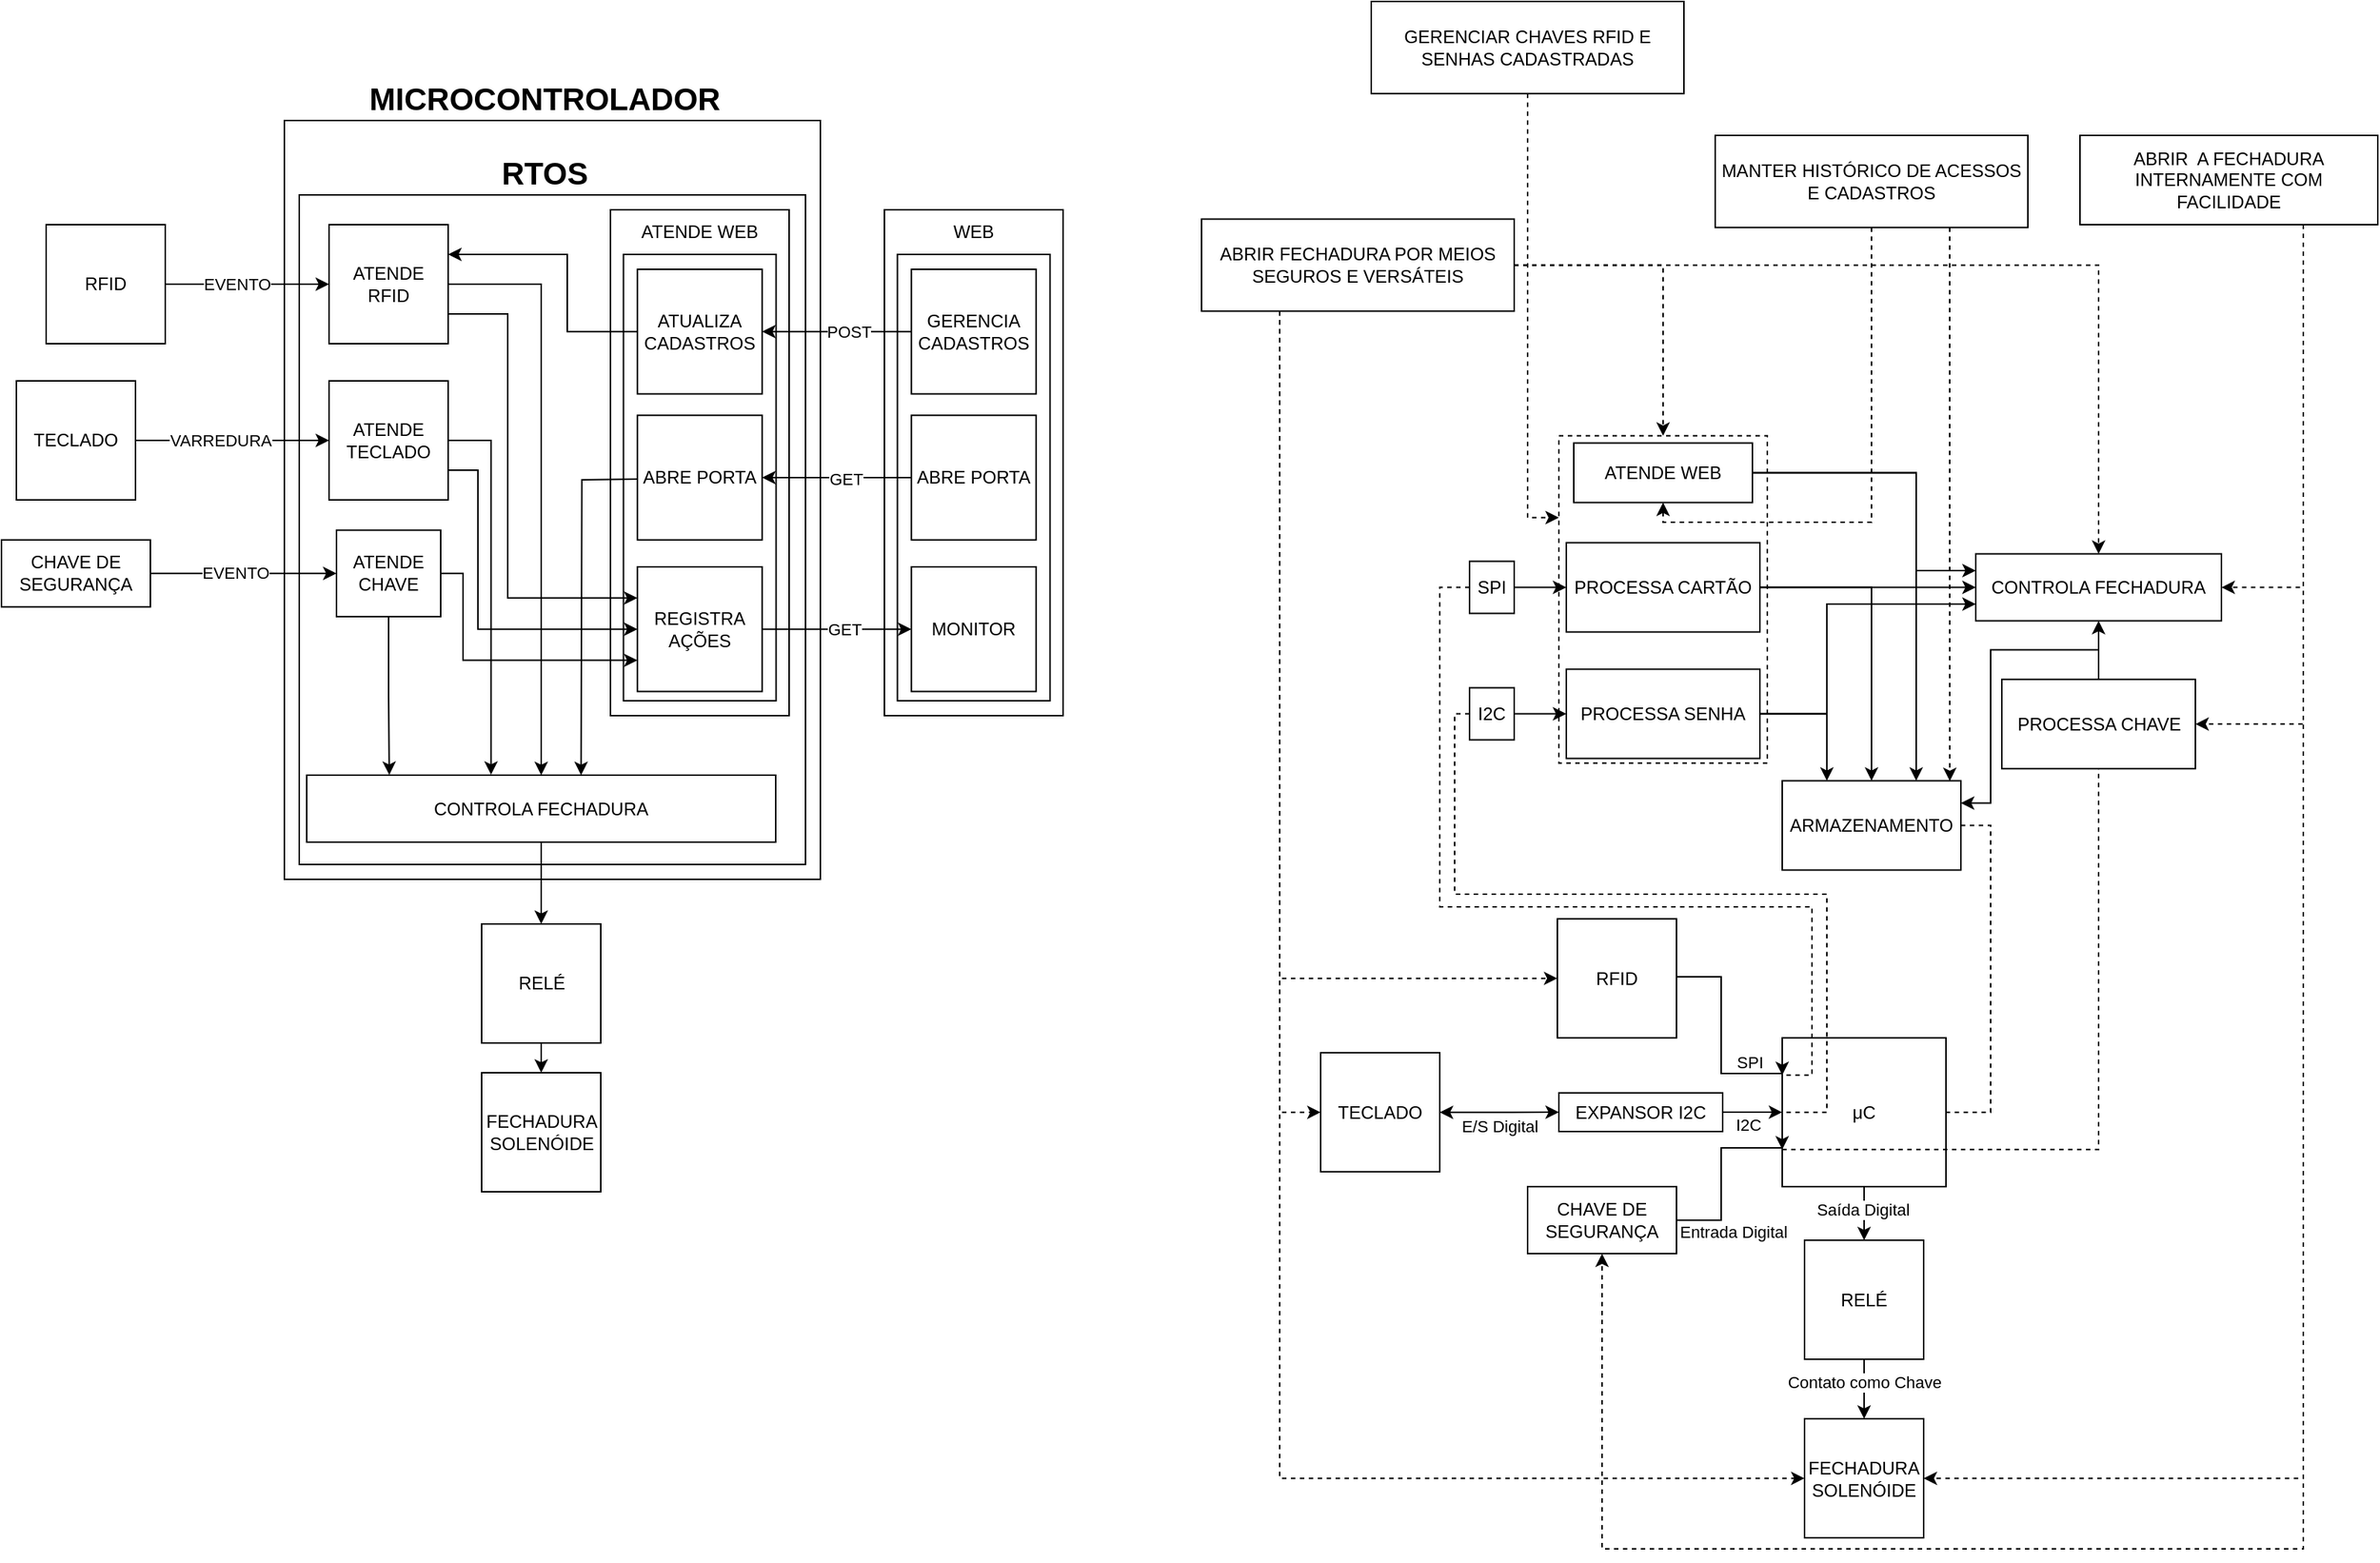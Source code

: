 <mxfile version="24.9.0">
  <diagram name="Página-1" id="l8TZEkzOrfuNHdQrNQBe">
    <mxGraphModel dx="713" dy="868" grid="1" gridSize="10" guides="1" tooltips="1" connect="1" arrows="1" fold="1" page="1" pageScale="1" pageWidth="827" pageHeight="1169" math="0" shadow="0">
      <root>
        <mxCell id="0" />
        <mxCell id="1" parent="0" />
        <mxCell id="oeGtc520F6UVJsMrzpKJ-2" value="" style="rounded=0;whiteSpace=wrap;html=1;dashed=1;" vertex="1" parent="1">
          <mxGeometry x="1086" y="341.88" width="140" height="220" as="geometry" />
        </mxCell>
        <mxCell id="p9cd9EM_wSnG54zDOa8z-1" value="" style="rounded=0;whiteSpace=wrap;html=1;" parent="1" vertex="1">
          <mxGeometry x="230" y="130" width="360" height="510" as="geometry" />
        </mxCell>
        <mxCell id="p9cd9EM_wSnG54zDOa8z-2" value="&lt;b&gt;&lt;font style=&quot;font-size: 21px;&quot;&gt;MICROCONTROLADOR&lt;/font&gt;&lt;/b&gt;" style="text;html=1;align=center;verticalAlign=middle;whiteSpace=wrap;rounded=0;" parent="1" vertex="1">
          <mxGeometry x="375" y="100" width="60" height="30" as="geometry" />
        </mxCell>
        <mxCell id="p9cd9EM_wSnG54zDOa8z-3" value="" style="rounded=0;whiteSpace=wrap;html=1;" parent="1" vertex="1">
          <mxGeometry x="240" y="180" width="340" height="450" as="geometry" />
        </mxCell>
        <mxCell id="p9cd9EM_wSnG54zDOa8z-4" value="&lt;b&gt;&lt;font style=&quot;font-size: 21px;&quot;&gt;RTOS&lt;/font&gt;&lt;/b&gt;" style="text;html=1;align=center;verticalAlign=middle;whiteSpace=wrap;rounded=0;" parent="1" vertex="1">
          <mxGeometry x="375" y="150" width="60" height="30" as="geometry" />
        </mxCell>
        <mxCell id="6cCJc_U-txOpgs2dM9qW-9" style="edgeStyle=orthogonalEdgeStyle;rounded=0;orthogonalLoop=1;jettySize=auto;html=1;exitX=1;exitY=0.5;exitDx=0;exitDy=0;entryX=0;entryY=0.5;entryDx=0;entryDy=0;" parent="1" source="6cCJc_U-txOpgs2dM9qW-1" target="6cCJc_U-txOpgs2dM9qW-8" edge="1">
          <mxGeometry relative="1" as="geometry" />
        </mxCell>
        <mxCell id="6cCJc_U-txOpgs2dM9qW-10" value="EVENTO" style="edgeLabel;html=1;align=center;verticalAlign=middle;resizable=0;points=[];" parent="6cCJc_U-txOpgs2dM9qW-9" vertex="1" connectable="0">
          <mxGeometry x="-0.123" relative="1" as="geometry">
            <mxPoint as="offset" />
          </mxGeometry>
        </mxCell>
        <mxCell id="6cCJc_U-txOpgs2dM9qW-1" value="RFID" style="whiteSpace=wrap;html=1;aspect=fixed;" parent="1" vertex="1">
          <mxGeometry x="70" y="200" width="80" height="80" as="geometry" />
        </mxCell>
        <mxCell id="6cCJc_U-txOpgs2dM9qW-38" style="edgeStyle=orthogonalEdgeStyle;rounded=0;orthogonalLoop=1;jettySize=auto;html=1;exitX=1;exitY=0.5;exitDx=0;exitDy=0;entryX=0;entryY=0.5;entryDx=0;entryDy=0;" parent="1" source="6cCJc_U-txOpgs2dM9qW-5" target="6cCJc_U-txOpgs2dM9qW-37" edge="1">
          <mxGeometry relative="1" as="geometry" />
        </mxCell>
        <mxCell id="6cCJc_U-txOpgs2dM9qW-39" value="EVENTO" style="edgeLabel;html=1;align=center;verticalAlign=middle;resizable=0;points=[];" parent="6cCJc_U-txOpgs2dM9qW-38" vertex="1" connectable="0">
          <mxGeometry x="-0.089" y="1" relative="1" as="geometry">
            <mxPoint as="offset" />
          </mxGeometry>
        </mxCell>
        <mxCell id="6cCJc_U-txOpgs2dM9qW-5" value="CHAVE DE SEGURANÇA" style="rounded=0;whiteSpace=wrap;html=1;" parent="1" vertex="1">
          <mxGeometry x="40" y="411.88" width="100" height="45" as="geometry" />
        </mxCell>
        <mxCell id="6cCJc_U-txOpgs2dM9qW-52" style="edgeStyle=orthogonalEdgeStyle;rounded=0;orthogonalLoop=1;jettySize=auto;html=1;exitX=0.5;exitY=1;exitDx=0;exitDy=0;entryX=0.5;entryY=0;entryDx=0;entryDy=0;" parent="1" source="6cCJc_U-txOpgs2dM9qW-6" target="6cCJc_U-txOpgs2dM9qW-7" edge="1">
          <mxGeometry relative="1" as="geometry" />
        </mxCell>
        <mxCell id="6cCJc_U-txOpgs2dM9qW-6" value="RELÉ" style="whiteSpace=wrap;html=1;aspect=fixed;" parent="1" vertex="1">
          <mxGeometry x="362.5" y="670" width="80" height="80" as="geometry" />
        </mxCell>
        <mxCell id="6cCJc_U-txOpgs2dM9qW-7" value="FECHADURA SOLENÓIDE" style="whiteSpace=wrap;html=1;aspect=fixed;" parent="1" vertex="1">
          <mxGeometry x="362.5" y="770" width="80" height="80" as="geometry" />
        </mxCell>
        <mxCell id="6cCJc_U-txOpgs2dM9qW-49" style="edgeStyle=orthogonalEdgeStyle;rounded=0;orthogonalLoop=1;jettySize=auto;html=1;exitX=1;exitY=0.5;exitDx=0;exitDy=0;entryX=0.5;entryY=0;entryDx=0;entryDy=0;" parent="1" source="6cCJc_U-txOpgs2dM9qW-8" target="6cCJc_U-txOpgs2dM9qW-41" edge="1">
          <mxGeometry relative="1" as="geometry" />
        </mxCell>
        <mxCell id="6cCJc_U-txOpgs2dM9qW-8" value="ATENDE RFID" style="whiteSpace=wrap;html=1;aspect=fixed;" parent="1" vertex="1">
          <mxGeometry x="260" y="200" width="80" height="80" as="geometry" />
        </mxCell>
        <mxCell id="6cCJc_U-txOpgs2dM9qW-11" value="" style="rounded=0;whiteSpace=wrap;html=1;" parent="1" vertex="1">
          <mxGeometry x="633" y="190" width="120" height="340" as="geometry" />
        </mxCell>
        <mxCell id="6cCJc_U-txOpgs2dM9qW-12" value="" style="rounded=0;whiteSpace=wrap;html=1;" parent="1" vertex="1">
          <mxGeometry x="641.75" y="220" width="102.5" height="300" as="geometry" />
        </mxCell>
        <mxCell id="6cCJc_U-txOpgs2dM9qW-13" value="WEB" style="text;html=1;align=center;verticalAlign=middle;whiteSpace=wrap;rounded=0;" parent="1" vertex="1">
          <mxGeometry x="663.01" y="190" width="60" height="30" as="geometry" />
        </mxCell>
        <mxCell id="6cCJc_U-txOpgs2dM9qW-14" value="GERENCIA CADASTROS" style="whiteSpace=wrap;html=1;aspect=fixed;" parent="1" vertex="1">
          <mxGeometry x="651.13" y="230" width="83.75" height="83.75" as="geometry" />
        </mxCell>
        <mxCell id="6cCJc_U-txOpgs2dM9qW-15" value="ABRE PORTA" style="whiteSpace=wrap;html=1;aspect=fixed;" parent="1" vertex="1">
          <mxGeometry x="651.13" y="328.13" width="83.75" height="83.75" as="geometry" />
        </mxCell>
        <mxCell id="6cCJc_U-txOpgs2dM9qW-16" value="MONITOR" style="whiteSpace=wrap;html=1;aspect=fixed;" parent="1" vertex="1">
          <mxGeometry x="651.13" y="430" width="83.75" height="83.75" as="geometry" />
        </mxCell>
        <mxCell id="6cCJc_U-txOpgs2dM9qW-17" value="" style="rounded=0;whiteSpace=wrap;html=1;" parent="1" vertex="1">
          <mxGeometry x="449" y="190" width="120" height="340" as="geometry" />
        </mxCell>
        <mxCell id="6cCJc_U-txOpgs2dM9qW-18" value="" style="rounded=0;whiteSpace=wrap;html=1;" parent="1" vertex="1">
          <mxGeometry x="457.75" y="220" width="102.5" height="300" as="geometry" />
        </mxCell>
        <mxCell id="6cCJc_U-txOpgs2dM9qW-19" value="ATENDE WEB" style="text;html=1;align=center;verticalAlign=middle;whiteSpace=wrap;rounded=0;" parent="1" vertex="1">
          <mxGeometry x="459" y="190" width="100" height="30" as="geometry" />
        </mxCell>
        <mxCell id="6cCJc_U-txOpgs2dM9qW-53" style="edgeStyle=orthogonalEdgeStyle;rounded=0;orthogonalLoop=1;jettySize=auto;html=1;exitX=0;exitY=0.5;exitDx=0;exitDy=0;entryX=1;entryY=0.25;entryDx=0;entryDy=0;" parent="1" source="6cCJc_U-txOpgs2dM9qW-20" target="6cCJc_U-txOpgs2dM9qW-8" edge="1">
          <mxGeometry relative="1" as="geometry">
            <Array as="points">
              <mxPoint x="420" y="272" />
              <mxPoint x="420" y="220" />
            </Array>
          </mxGeometry>
        </mxCell>
        <mxCell id="6cCJc_U-txOpgs2dM9qW-20" value="ATUALIZA CADASTROS" style="whiteSpace=wrap;html=1;aspect=fixed;" parent="1" vertex="1">
          <mxGeometry x="467.13" y="230" width="83.75" height="83.75" as="geometry" />
        </mxCell>
        <mxCell id="6cCJc_U-txOpgs2dM9qW-21" value="ABRE PORTA" style="whiteSpace=wrap;html=1;aspect=fixed;" parent="1" vertex="1">
          <mxGeometry x="467.13" y="328.13" width="83.75" height="83.75" as="geometry" />
        </mxCell>
        <mxCell id="6cCJc_U-txOpgs2dM9qW-22" value="REGISTRA AÇÕES" style="whiteSpace=wrap;html=1;aspect=fixed;" parent="1" vertex="1">
          <mxGeometry x="467.13" y="430" width="83.75" height="83.75" as="geometry" />
        </mxCell>
        <mxCell id="6cCJc_U-txOpgs2dM9qW-24" style="edgeStyle=orthogonalEdgeStyle;rounded=0;orthogonalLoop=1;jettySize=auto;html=1;exitX=0;exitY=0.5;exitDx=0;exitDy=0;entryX=1;entryY=0.5;entryDx=0;entryDy=0;" parent="1" source="6cCJc_U-txOpgs2dM9qW-14" target="6cCJc_U-txOpgs2dM9qW-20" edge="1">
          <mxGeometry relative="1" as="geometry" />
        </mxCell>
        <mxCell id="6cCJc_U-txOpgs2dM9qW-29" value="POST" style="edgeLabel;html=1;align=center;verticalAlign=middle;resizable=0;points=[];" parent="6cCJc_U-txOpgs2dM9qW-24" vertex="1" connectable="0">
          <mxGeometry x="-0.151" y="3" relative="1" as="geometry">
            <mxPoint y="-3" as="offset" />
          </mxGeometry>
        </mxCell>
        <mxCell id="6cCJc_U-txOpgs2dM9qW-26" style="edgeStyle=orthogonalEdgeStyle;rounded=0;orthogonalLoop=1;jettySize=auto;html=1;exitX=0;exitY=0.5;exitDx=0;exitDy=0;entryX=1;entryY=0.5;entryDx=0;entryDy=0;" parent="1" source="6cCJc_U-txOpgs2dM9qW-15" target="6cCJc_U-txOpgs2dM9qW-21" edge="1">
          <mxGeometry relative="1" as="geometry" />
        </mxCell>
        <mxCell id="6cCJc_U-txOpgs2dM9qW-30" value="GET" style="edgeLabel;html=1;align=center;verticalAlign=middle;resizable=0;points=[];" parent="6cCJc_U-txOpgs2dM9qW-26" vertex="1" connectable="0">
          <mxGeometry x="-0.112" y="1" relative="1" as="geometry">
            <mxPoint as="offset" />
          </mxGeometry>
        </mxCell>
        <mxCell id="6cCJc_U-txOpgs2dM9qW-27" style="edgeStyle=orthogonalEdgeStyle;rounded=0;orthogonalLoop=1;jettySize=auto;html=1;exitX=0;exitY=0.5;exitDx=0;exitDy=0;entryX=1;entryY=0.5;entryDx=0;entryDy=0;startArrow=classic;startFill=1;endArrow=none;endFill=0;" parent="1" source="6cCJc_U-txOpgs2dM9qW-16" target="6cCJc_U-txOpgs2dM9qW-22" edge="1">
          <mxGeometry relative="1" as="geometry" />
        </mxCell>
        <mxCell id="6cCJc_U-txOpgs2dM9qW-32" value="GET" style="edgeLabel;html=1;align=center;verticalAlign=middle;resizable=0;points=[];" parent="6cCJc_U-txOpgs2dM9qW-27" vertex="1" connectable="0">
          <mxGeometry x="0.008" relative="1" as="geometry">
            <mxPoint x="5" as="offset" />
          </mxGeometry>
        </mxCell>
        <mxCell id="6cCJc_U-txOpgs2dM9qW-33" style="edgeStyle=orthogonalEdgeStyle;rounded=0;orthogonalLoop=1;jettySize=auto;html=1;exitX=1;exitY=0.5;exitDx=0;exitDy=0;entryX=0;entryY=0.5;entryDx=0;entryDy=0;" parent="1" source="6cCJc_U-txOpgs2dM9qW-35" target="6cCJc_U-txOpgs2dM9qW-36" edge="1">
          <mxGeometry relative="1" as="geometry" />
        </mxCell>
        <mxCell id="6cCJc_U-txOpgs2dM9qW-34" value="VARREDURA" style="edgeLabel;html=1;align=center;verticalAlign=middle;resizable=0;points=[];" parent="6cCJc_U-txOpgs2dM9qW-33" vertex="1" connectable="0">
          <mxGeometry x="-0.123" relative="1" as="geometry">
            <mxPoint as="offset" />
          </mxGeometry>
        </mxCell>
        <mxCell id="6cCJc_U-txOpgs2dM9qW-35" value="TECLADO" style="whiteSpace=wrap;html=1;aspect=fixed;" parent="1" vertex="1">
          <mxGeometry x="50" y="305" width="80" height="80" as="geometry" />
        </mxCell>
        <mxCell id="6cCJc_U-txOpgs2dM9qW-55" style="edgeStyle=orthogonalEdgeStyle;rounded=0;orthogonalLoop=1;jettySize=auto;html=1;exitX=1;exitY=0.75;exitDx=0;exitDy=0;entryX=0;entryY=0.5;entryDx=0;entryDy=0;" parent="1" source="6cCJc_U-txOpgs2dM9qW-36" target="6cCJc_U-txOpgs2dM9qW-22" edge="1">
          <mxGeometry relative="1" as="geometry">
            <Array as="points">
              <mxPoint x="360" y="365" />
              <mxPoint x="360" y="472" />
            </Array>
          </mxGeometry>
        </mxCell>
        <mxCell id="6cCJc_U-txOpgs2dM9qW-36" value="ATENDE TECLADO" style="whiteSpace=wrap;html=1;aspect=fixed;" parent="1" vertex="1">
          <mxGeometry x="260" y="305" width="80" height="80" as="geometry" />
        </mxCell>
        <mxCell id="6cCJc_U-txOpgs2dM9qW-54" style="edgeStyle=orthogonalEdgeStyle;rounded=0;orthogonalLoop=1;jettySize=auto;html=1;exitX=1;exitY=0.5;exitDx=0;exitDy=0;entryX=0;entryY=0.75;entryDx=0;entryDy=0;" parent="1" source="6cCJc_U-txOpgs2dM9qW-37" target="6cCJc_U-txOpgs2dM9qW-22" edge="1">
          <mxGeometry relative="1" as="geometry">
            <Array as="points">
              <mxPoint x="350" y="434" />
              <mxPoint x="350" y="493" />
            </Array>
          </mxGeometry>
        </mxCell>
        <mxCell id="6cCJc_U-txOpgs2dM9qW-37" value="ATENDE CHAVE" style="rounded=0;whiteSpace=wrap;html=1;" parent="1" vertex="1">
          <mxGeometry x="265" y="405.32" width="70" height="58.12" as="geometry" />
        </mxCell>
        <mxCell id="6cCJc_U-txOpgs2dM9qW-51" style="edgeStyle=orthogonalEdgeStyle;rounded=0;orthogonalLoop=1;jettySize=auto;html=1;exitX=0.5;exitY=1;exitDx=0;exitDy=0;entryX=0.5;entryY=0;entryDx=0;entryDy=0;" parent="1" source="6cCJc_U-txOpgs2dM9qW-41" target="6cCJc_U-txOpgs2dM9qW-6" edge="1">
          <mxGeometry relative="1" as="geometry" />
        </mxCell>
        <mxCell id="6cCJc_U-txOpgs2dM9qW-41" value="CONTROLA FECHADURA" style="rounded=0;whiteSpace=wrap;html=1;" parent="1" vertex="1">
          <mxGeometry x="245" y="570" width="315" height="45" as="geometry" />
        </mxCell>
        <mxCell id="6cCJc_U-txOpgs2dM9qW-47" style="edgeStyle=orthogonalEdgeStyle;rounded=0;orthogonalLoop=1;jettySize=auto;html=1;exitX=0.5;exitY=1;exitDx=0;exitDy=0;entryX=0.176;entryY=-0.004;entryDx=0;entryDy=0;entryPerimeter=0;" parent="1" source="6cCJc_U-txOpgs2dM9qW-37" target="6cCJc_U-txOpgs2dM9qW-41" edge="1">
          <mxGeometry relative="1" as="geometry" />
        </mxCell>
        <mxCell id="6cCJc_U-txOpgs2dM9qW-48" style="edgeStyle=orthogonalEdgeStyle;rounded=0;orthogonalLoop=1;jettySize=auto;html=1;exitX=1;exitY=0.5;exitDx=0;exitDy=0;entryX=0.393;entryY=-0.007;entryDx=0;entryDy=0;entryPerimeter=0;" parent="1" source="6cCJc_U-txOpgs2dM9qW-36" target="6cCJc_U-txOpgs2dM9qW-41" edge="1">
          <mxGeometry relative="1" as="geometry" />
        </mxCell>
        <mxCell id="6cCJc_U-txOpgs2dM9qW-50" style="edgeStyle=orthogonalEdgeStyle;rounded=0;orthogonalLoop=1;jettySize=auto;html=1;exitX=0;exitY=0.5;exitDx=0;exitDy=0;entryX=0.585;entryY=-0.022;entryDx=0;entryDy=0;entryPerimeter=0;" parent="1" edge="1">
          <mxGeometry relative="1" as="geometry">
            <mxPoint x="467.13" y="370.995" as="sourcePoint" />
            <mxPoint x="429.275" y="570" as="targetPoint" />
          </mxGeometry>
        </mxCell>
        <mxCell id="6cCJc_U-txOpgs2dM9qW-56" style="edgeStyle=orthogonalEdgeStyle;rounded=0;orthogonalLoop=1;jettySize=auto;html=1;exitX=1;exitY=0.75;exitDx=0;exitDy=0;entryX=0;entryY=0.25;entryDx=0;entryDy=0;" parent="1" source="6cCJc_U-txOpgs2dM9qW-8" target="6cCJc_U-txOpgs2dM9qW-22" edge="1">
          <mxGeometry relative="1" as="geometry">
            <Array as="points">
              <mxPoint x="380" y="260" />
              <mxPoint x="380" y="451" />
            </Array>
          </mxGeometry>
        </mxCell>
        <mxCell id="miMeLAVxyeGylqBHgeCv-2" style="edgeStyle=orthogonalEdgeStyle;rounded=0;orthogonalLoop=1;jettySize=auto;html=1;exitX=0.5;exitY=1;exitDx=0;exitDy=0;entryX=0.5;entryY=0;entryDx=0;entryDy=0;" parent="1" source="miMeLAVxyeGylqBHgeCv-3" target="miMeLAVxyeGylqBHgeCv-4" edge="1">
          <mxGeometry relative="1" as="geometry" />
        </mxCell>
        <mxCell id="miMeLAVxyeGylqBHgeCv-9" value="Contato como Chave" style="edgeLabel;html=1;align=center;verticalAlign=middle;resizable=0;points=[];rotation=0;" parent="miMeLAVxyeGylqBHgeCv-2" vertex="1" connectable="0">
          <mxGeometry x="-0.039" y="2" relative="1" as="geometry">
            <mxPoint x="-2" y="-4" as="offset" />
          </mxGeometry>
        </mxCell>
        <mxCell id="miMeLAVxyeGylqBHgeCv-3" value="RELÉ" style="whiteSpace=wrap;html=1;aspect=fixed;rotation=0;" parent="1" vertex="1">
          <mxGeometry x="1251" y="882.57" width="80" height="80" as="geometry" />
        </mxCell>
        <mxCell id="miMeLAVxyeGylqBHgeCv-4" value="FECHADURA SOLENÓIDE" style="whiteSpace=wrap;html=1;aspect=fixed;rotation=0;" parent="1" vertex="1">
          <mxGeometry x="1251" y="1002.57" width="80" height="80" as="geometry" />
        </mxCell>
        <mxCell id="miMeLAVxyeGylqBHgeCv-7" style="edgeStyle=orthogonalEdgeStyle;rounded=0;orthogonalLoop=1;jettySize=auto;html=1;exitX=0.5;exitY=1;exitDx=0;exitDy=0;entryX=0.5;entryY=0;entryDx=0;entryDy=0;" parent="1" source="miMeLAVxyeGylqBHgeCv-6" target="miMeLAVxyeGylqBHgeCv-3" edge="1">
          <mxGeometry relative="1" as="geometry" />
        </mxCell>
        <mxCell id="miMeLAVxyeGylqBHgeCv-8" value="Saída Digital" style="edgeLabel;html=1;align=center;verticalAlign=middle;resizable=0;points=[];rotation=0;" parent="miMeLAVxyeGylqBHgeCv-7" vertex="1" connectable="0">
          <mxGeometry x="-0.068" y="-1" relative="1" as="geometry">
            <mxPoint y="-2" as="offset" />
          </mxGeometry>
        </mxCell>
        <mxCell id="miMeLAVxyeGylqBHgeCv-6" value="&lt;span lang=&quot;pt&quot; class=&quot;BxUVEf ILfuVd&quot;&gt;&lt;span class=&quot;hgKElc&quot;&gt;μC&lt;/span&gt;&lt;/span&gt;" style="rounded=0;whiteSpace=wrap;html=1;rotation=0;" parent="1" vertex="1">
          <mxGeometry x="1236" y="746.57" width="110" height="100" as="geometry" />
        </mxCell>
        <mxCell id="miMeLAVxyeGylqBHgeCv-16" style="edgeStyle=orthogonalEdgeStyle;rounded=0;orthogonalLoop=1;jettySize=auto;html=1;exitX=1;exitY=0.5;exitDx=0;exitDy=0;entryX=0;entryY=0.25;entryDx=0;entryDy=0;" parent="1" source="miMeLAVxyeGylqBHgeCv-10" target="miMeLAVxyeGylqBHgeCv-6" edge="1">
          <mxGeometry relative="1" as="geometry">
            <Array as="points">
              <mxPoint x="1195" y="705.57" />
              <mxPoint x="1195" y="770.57" />
            </Array>
          </mxGeometry>
        </mxCell>
        <mxCell id="miMeLAVxyeGylqBHgeCv-25" value="SPI" style="edgeLabel;html=1;align=center;verticalAlign=middle;resizable=0;points=[];rotation=0;" parent="miMeLAVxyeGylqBHgeCv-16" vertex="1" connectable="0">
          <mxGeometry x="-0.785" relative="1" as="geometry">
            <mxPoint x="35" y="57" as="offset" />
          </mxGeometry>
        </mxCell>
        <mxCell id="miMeLAVxyeGylqBHgeCv-10" value="RFID" style="whiteSpace=wrap;html=1;aspect=fixed;rotation=0;" parent="1" vertex="1">
          <mxGeometry x="1085" y="666.57" width="80" height="80" as="geometry" />
        </mxCell>
        <mxCell id="miMeLAVxyeGylqBHgeCv-13" style="edgeStyle=orthogonalEdgeStyle;rounded=0;orthogonalLoop=1;jettySize=auto;html=1;exitX=1;exitY=0.5;exitDx=0;exitDy=0;entryX=0;entryY=0.75;entryDx=0;entryDy=0;" parent="1" source="miMeLAVxyeGylqBHgeCv-11" target="miMeLAVxyeGylqBHgeCv-6" edge="1">
          <mxGeometry relative="1" as="geometry">
            <Array as="points">
              <mxPoint x="1195" y="868.57" />
              <mxPoint x="1195" y="820.57" />
            </Array>
          </mxGeometry>
        </mxCell>
        <mxCell id="miMeLAVxyeGylqBHgeCv-14" value="Entrada Digital" style="edgeLabel;html=1;align=center;verticalAlign=middle;resizable=0;points=[];rotation=0;" parent="miMeLAVxyeGylqBHgeCv-13" vertex="1" connectable="0">
          <mxGeometry x="-0.063" relative="1" as="geometry">
            <mxPoint x="8" y="34" as="offset" />
          </mxGeometry>
        </mxCell>
        <mxCell id="miMeLAVxyeGylqBHgeCv-11" value="CHAVE DE SEGURANÇA" style="rounded=0;whiteSpace=wrap;html=1;rotation=0;" parent="1" vertex="1">
          <mxGeometry x="1065" y="846.57" width="100" height="45" as="geometry" />
        </mxCell>
        <mxCell id="miMeLAVxyeGylqBHgeCv-21" style="edgeStyle=orthogonalEdgeStyle;rounded=0;orthogonalLoop=1;jettySize=auto;html=1;exitX=1;exitY=0.5;exitDx=0;exitDy=0;entryX=0;entryY=0.5;entryDx=0;entryDy=0;startArrow=classic;startFill=1;" parent="1" source="miMeLAVxyeGylqBHgeCv-12" target="miMeLAVxyeGylqBHgeCv-19" edge="1">
          <mxGeometry relative="1" as="geometry" />
        </mxCell>
        <mxCell id="miMeLAVxyeGylqBHgeCv-22" value="E/S Digital" style="edgeLabel;html=1;align=center;verticalAlign=middle;resizable=0;points=[];rotation=0;" parent="miMeLAVxyeGylqBHgeCv-21" vertex="1" connectable="0">
          <mxGeometry x="-0.203" relative="1" as="geometry">
            <mxPoint x="8" y="9" as="offset" />
          </mxGeometry>
        </mxCell>
        <mxCell id="miMeLAVxyeGylqBHgeCv-12" value="TECLADO" style="whiteSpace=wrap;html=1;aspect=fixed;rotation=0;" parent="1" vertex="1">
          <mxGeometry x="926" y="756.57" width="80" height="80" as="geometry" />
        </mxCell>
        <mxCell id="miMeLAVxyeGylqBHgeCv-23" style="edgeStyle=orthogonalEdgeStyle;rounded=0;orthogonalLoop=1;jettySize=auto;html=1;exitX=1;exitY=0.5;exitDx=0;exitDy=0;entryX=0;entryY=0.5;entryDx=0;entryDy=0;" parent="1" source="miMeLAVxyeGylqBHgeCv-19" target="miMeLAVxyeGylqBHgeCv-6" edge="1">
          <mxGeometry relative="1" as="geometry" />
        </mxCell>
        <mxCell id="miMeLAVxyeGylqBHgeCv-24" value="I2C" style="edgeLabel;html=1;align=center;verticalAlign=middle;resizable=0;points=[];rotation=0;" parent="miMeLAVxyeGylqBHgeCv-23" vertex="1" connectable="0">
          <mxGeometry x="-0.187" y="-1" relative="1" as="geometry">
            <mxPoint y="7" as="offset" />
          </mxGeometry>
        </mxCell>
        <mxCell id="miMeLAVxyeGylqBHgeCv-19" value="EXPANSOR I2C" style="rounded=0;whiteSpace=wrap;html=1;rotation=0;" parent="1" vertex="1">
          <mxGeometry x="1086" y="783.57" width="110" height="25.94" as="geometry" />
        </mxCell>
        <mxCell id="miMeLAVxyeGylqBHgeCv-46" style="edgeStyle=orthogonalEdgeStyle;rounded=0;orthogonalLoop=1;jettySize=auto;html=1;exitX=1;exitY=0.5;exitDx=0;exitDy=0;entryX=0;entryY=0.5;entryDx=0;entryDy=0;" parent="1" source="miMeLAVxyeGylqBHgeCv-31" target="miMeLAVxyeGylqBHgeCv-33" edge="1">
          <mxGeometry relative="1" as="geometry" />
        </mxCell>
        <mxCell id="miMeLAVxyeGylqBHgeCv-57" style="edgeStyle=orthogonalEdgeStyle;rounded=0;orthogonalLoop=1;jettySize=auto;html=1;exitX=0;exitY=0.5;exitDx=0;exitDy=0;entryX=0;entryY=0.25;entryDx=0;entryDy=0;dashed=1;endArrow=none;endFill=0;" parent="1" source="miMeLAVxyeGylqBHgeCv-31" target="miMeLAVxyeGylqBHgeCv-6" edge="1">
          <mxGeometry relative="1" as="geometry">
            <Array as="points">
              <mxPoint x="1006" y="443.44" />
              <mxPoint x="1006" y="658.44" />
              <mxPoint x="1256" y="658.44" />
              <mxPoint x="1256" y="771.44" />
            </Array>
          </mxGeometry>
        </mxCell>
        <mxCell id="miMeLAVxyeGylqBHgeCv-31" value="SPI" style="rounded=0;whiteSpace=wrap;html=1;" parent="1" vertex="1">
          <mxGeometry x="1026" y="426.26" width="30" height="35" as="geometry" />
        </mxCell>
        <mxCell id="miMeLAVxyeGylqBHgeCv-48" style="edgeStyle=orthogonalEdgeStyle;rounded=0;orthogonalLoop=1;jettySize=auto;html=1;exitX=1;exitY=0.5;exitDx=0;exitDy=0;entryX=0;entryY=0.5;entryDx=0;entryDy=0;" parent="1" source="miMeLAVxyeGylqBHgeCv-32" target="miMeLAVxyeGylqBHgeCv-34" edge="1">
          <mxGeometry relative="1" as="geometry" />
        </mxCell>
        <mxCell id="miMeLAVxyeGylqBHgeCv-56" style="edgeStyle=orthogonalEdgeStyle;rounded=0;orthogonalLoop=1;jettySize=auto;html=1;exitX=0;exitY=0.5;exitDx=0;exitDy=0;entryX=0;entryY=0.5;entryDx=0;entryDy=0;dashed=1;endArrow=none;endFill=0;" parent="1" source="miMeLAVxyeGylqBHgeCv-32" target="miMeLAVxyeGylqBHgeCv-6" edge="1">
          <mxGeometry relative="1" as="geometry">
            <Array as="points">
              <mxPoint x="1016" y="529" />
              <mxPoint x="1016" y="650" />
              <mxPoint x="1266" y="650" />
              <mxPoint x="1266" y="797" />
            </Array>
          </mxGeometry>
        </mxCell>
        <mxCell id="miMeLAVxyeGylqBHgeCv-32" value="I2C" style="rounded=0;whiteSpace=wrap;html=1;" parent="1" vertex="1">
          <mxGeometry x="1026" y="511.26" width="30" height="35" as="geometry" />
        </mxCell>
        <mxCell id="miMeLAVxyeGylqBHgeCv-49" style="edgeStyle=orthogonalEdgeStyle;rounded=0;orthogonalLoop=1;jettySize=auto;html=1;exitX=1;exitY=0.5;exitDx=0;exitDy=0;entryX=0;entryY=0.5;entryDx=0;entryDy=0;" parent="1" source="miMeLAVxyeGylqBHgeCv-33" target="miMeLAVxyeGylqBHgeCv-38" edge="1">
          <mxGeometry relative="1" as="geometry" />
        </mxCell>
        <mxCell id="miMeLAVxyeGylqBHgeCv-53" style="edgeStyle=orthogonalEdgeStyle;rounded=0;orthogonalLoop=1;jettySize=auto;html=1;exitX=1;exitY=0.5;exitDx=0;exitDy=0;entryX=0.5;entryY=0;entryDx=0;entryDy=0;" parent="1" source="miMeLAVxyeGylqBHgeCv-33" target="miMeLAVxyeGylqBHgeCv-37" edge="1">
          <mxGeometry relative="1" as="geometry" />
        </mxCell>
        <mxCell id="miMeLAVxyeGylqBHgeCv-33" value="PROCESSA CARTÃO" style="rounded=0;whiteSpace=wrap;html=1;" parent="1" vertex="1">
          <mxGeometry x="1091" y="413.76" width="130" height="60" as="geometry" />
        </mxCell>
        <mxCell id="miMeLAVxyeGylqBHgeCv-50" style="edgeStyle=orthogonalEdgeStyle;rounded=0;orthogonalLoop=1;jettySize=auto;html=1;exitX=1;exitY=0.5;exitDx=0;exitDy=0;entryX=0;entryY=0.75;entryDx=0;entryDy=0;" parent="1" source="miMeLAVxyeGylqBHgeCv-34" target="miMeLAVxyeGylqBHgeCv-38" edge="1">
          <mxGeometry relative="1" as="geometry">
            <mxPoint x="1223.5" y="528.76" as="sourcePoint" />
            <mxPoint x="1368.5" y="455.01" as="targetPoint" />
            <Array as="points">
              <mxPoint x="1266" y="528.76" />
              <mxPoint x="1266" y="454.76" />
            </Array>
          </mxGeometry>
        </mxCell>
        <mxCell id="miMeLAVxyeGylqBHgeCv-52" style="edgeStyle=orthogonalEdgeStyle;rounded=0;orthogonalLoop=1;jettySize=auto;html=1;exitX=1;exitY=0.5;exitDx=0;exitDy=0;entryX=0.25;entryY=0;entryDx=0;entryDy=0;" parent="1" source="miMeLAVxyeGylqBHgeCv-34" target="miMeLAVxyeGylqBHgeCv-37" edge="1">
          <mxGeometry relative="1" as="geometry" />
        </mxCell>
        <mxCell id="miMeLAVxyeGylqBHgeCv-34" value="PROCESSA SENHA" style="rounded=0;whiteSpace=wrap;html=1;" parent="1" vertex="1">
          <mxGeometry x="1091" y="498.76" width="130" height="60" as="geometry" />
        </mxCell>
        <mxCell id="miMeLAVxyeGylqBHgeCv-55" style="edgeStyle=orthogonalEdgeStyle;rounded=0;orthogonalLoop=1;jettySize=auto;html=1;exitX=1;exitY=0.5;exitDx=0;exitDy=0;entryX=1;entryY=0.5;entryDx=0;entryDy=0;dashed=1;endArrow=none;endFill=0;" parent="1" source="miMeLAVxyeGylqBHgeCv-37" target="miMeLAVxyeGylqBHgeCv-6" edge="1">
          <mxGeometry relative="1" as="geometry" />
        </mxCell>
        <mxCell id="miMeLAVxyeGylqBHgeCv-37" value="ARMAZENAMENTO" style="rounded=0;whiteSpace=wrap;html=1;" parent="1" vertex="1">
          <mxGeometry x="1236" y="573.76" width="120" height="60" as="geometry" />
        </mxCell>
        <mxCell id="miMeLAVxyeGylqBHgeCv-38" value="CONTROLA FECHADURA" style="rounded=0;whiteSpace=wrap;html=1;" parent="1" vertex="1">
          <mxGeometry x="1366" y="421.26" width="165" height="45" as="geometry" />
        </mxCell>
        <mxCell id="miMeLAVxyeGylqBHgeCv-51" style="edgeStyle=orthogonalEdgeStyle;rounded=0;orthogonalLoop=1;jettySize=auto;html=1;exitX=1;exitY=0.5;exitDx=0;exitDy=0;entryX=0;entryY=0.25;entryDx=0;entryDy=0;" parent="1" source="miMeLAVxyeGylqBHgeCv-39" target="miMeLAVxyeGylqBHgeCv-38" edge="1">
          <mxGeometry relative="1" as="geometry">
            <Array as="points">
              <mxPoint x="1326" y="366.88" />
              <mxPoint x="1326" y="432.88" />
            </Array>
          </mxGeometry>
        </mxCell>
        <mxCell id="miMeLAVxyeGylqBHgeCv-54" style="edgeStyle=orthogonalEdgeStyle;rounded=0;orthogonalLoop=1;jettySize=auto;html=1;exitX=1;exitY=0.5;exitDx=0;exitDy=0;entryX=0.75;entryY=0;entryDx=0;entryDy=0;" parent="1" source="miMeLAVxyeGylqBHgeCv-39" target="miMeLAVxyeGylqBHgeCv-37" edge="1">
          <mxGeometry relative="1" as="geometry" />
        </mxCell>
        <mxCell id="miMeLAVxyeGylqBHgeCv-39" value="ATENDE WEB" style="rounded=0;whiteSpace=wrap;html=1;" parent="1" vertex="1">
          <mxGeometry x="1096" y="346.76" width="120" height="40" as="geometry" />
        </mxCell>
        <mxCell id="miMeLAVxyeGylqBHgeCv-59" style="edgeStyle=orthogonalEdgeStyle;rounded=0;orthogonalLoop=1;jettySize=auto;html=1;exitX=0.5;exitY=0;exitDx=0;exitDy=0;entryX=0.5;entryY=1;entryDx=0;entryDy=0;" parent="1" source="miMeLAVxyeGylqBHgeCv-58" target="miMeLAVxyeGylqBHgeCv-38" edge="1">
          <mxGeometry relative="1" as="geometry" />
        </mxCell>
        <mxCell id="miMeLAVxyeGylqBHgeCv-60" style="edgeStyle=orthogonalEdgeStyle;rounded=0;orthogonalLoop=1;jettySize=auto;html=1;exitX=0.5;exitY=0;exitDx=0;exitDy=0;entryX=1;entryY=0.25;entryDx=0;entryDy=0;" parent="1" source="miMeLAVxyeGylqBHgeCv-58" target="miMeLAVxyeGylqBHgeCv-37" edge="1">
          <mxGeometry relative="1" as="geometry">
            <Array as="points">
              <mxPoint x="1449" y="485.76" />
              <mxPoint x="1376" y="485.76" />
              <mxPoint x="1376" y="588.76" />
            </Array>
          </mxGeometry>
        </mxCell>
        <mxCell id="miMeLAVxyeGylqBHgeCv-58" value="PROCESSA CHAVE" style="rounded=0;whiteSpace=wrap;html=1;" parent="1" vertex="1">
          <mxGeometry x="1383.5" y="505.64" width="130" height="60" as="geometry" />
        </mxCell>
        <mxCell id="miMeLAVxyeGylqBHgeCv-61" style="edgeStyle=orthogonalEdgeStyle;rounded=0;orthogonalLoop=1;jettySize=auto;html=1;exitX=0;exitY=0.75;exitDx=0;exitDy=0;entryX=0.5;entryY=1;entryDx=0;entryDy=0;dashed=1;endArrow=none;endFill=0;" parent="1" source="miMeLAVxyeGylqBHgeCv-6" target="miMeLAVxyeGylqBHgeCv-58" edge="1">
          <mxGeometry relative="1" as="geometry">
            <Array as="points">
              <mxPoint x="1449" y="821.57" />
            </Array>
          </mxGeometry>
        </mxCell>
        <mxCell id="oeGtc520F6UVJsMrzpKJ-3" style="edgeStyle=orthogonalEdgeStyle;rounded=0;orthogonalLoop=1;jettySize=auto;html=1;exitX=0.25;exitY=1;exitDx=0;exitDy=0;entryX=0;entryY=0.5;entryDx=0;entryDy=0;dashed=1;" edge="1" parent="1" source="oeGtc520F6UVJsMrzpKJ-1" target="miMeLAVxyeGylqBHgeCv-4">
          <mxGeometry relative="1" as="geometry" />
        </mxCell>
        <mxCell id="oeGtc520F6UVJsMrzpKJ-4" style="edgeStyle=orthogonalEdgeStyle;rounded=0;orthogonalLoop=1;jettySize=auto;html=1;exitX=1;exitY=0.5;exitDx=0;exitDy=0;entryX=0.5;entryY=0;entryDx=0;entryDy=0;dashed=1;" edge="1" parent="1" source="oeGtc520F6UVJsMrzpKJ-1" target="oeGtc520F6UVJsMrzpKJ-2">
          <mxGeometry relative="1" as="geometry" />
        </mxCell>
        <mxCell id="oeGtc520F6UVJsMrzpKJ-5" style="edgeStyle=orthogonalEdgeStyle;rounded=0;orthogonalLoop=1;jettySize=auto;html=1;exitX=1;exitY=0.5;exitDx=0;exitDy=0;dashed=1;" edge="1" parent="1" source="oeGtc520F6UVJsMrzpKJ-1" target="miMeLAVxyeGylqBHgeCv-38">
          <mxGeometry relative="1" as="geometry" />
        </mxCell>
        <mxCell id="oeGtc520F6UVJsMrzpKJ-9" style="edgeStyle=orthogonalEdgeStyle;rounded=0;orthogonalLoop=1;jettySize=auto;html=1;exitX=0.25;exitY=1;exitDx=0;exitDy=0;entryX=0;entryY=0.5;entryDx=0;entryDy=0;dashed=1;" edge="1" parent="1" source="oeGtc520F6UVJsMrzpKJ-1" target="miMeLAVxyeGylqBHgeCv-12">
          <mxGeometry relative="1" as="geometry" />
        </mxCell>
        <mxCell id="oeGtc520F6UVJsMrzpKJ-10" style="edgeStyle=orthogonalEdgeStyle;rounded=0;orthogonalLoop=1;jettySize=auto;html=1;exitX=0.25;exitY=1;exitDx=0;exitDy=0;entryX=0;entryY=0.5;entryDx=0;entryDy=0;dashed=1;" edge="1" parent="1" source="oeGtc520F6UVJsMrzpKJ-1" target="miMeLAVxyeGylqBHgeCv-10">
          <mxGeometry relative="1" as="geometry" />
        </mxCell>
        <mxCell id="oeGtc520F6UVJsMrzpKJ-1" value="ABRIR FECHADURA POR MEIOS SEGUROS E VERSÁTEIS" style="rounded=0;whiteSpace=wrap;html=1;" vertex="1" parent="1">
          <mxGeometry x="846" y="196.25" width="210" height="61.88" as="geometry" />
        </mxCell>
        <mxCell id="oeGtc520F6UVJsMrzpKJ-7" style="edgeStyle=orthogonalEdgeStyle;rounded=0;orthogonalLoop=1;jettySize=auto;html=1;exitX=0.75;exitY=1;exitDx=0;exitDy=0;entryX=1;entryY=0.5;entryDx=0;entryDy=0;dashed=1;" edge="1" parent="1" source="oeGtc520F6UVJsMrzpKJ-6" target="miMeLAVxyeGylqBHgeCv-4">
          <mxGeometry relative="1" as="geometry" />
        </mxCell>
        <mxCell id="oeGtc520F6UVJsMrzpKJ-8" style="edgeStyle=orthogonalEdgeStyle;rounded=0;orthogonalLoop=1;jettySize=auto;html=1;exitX=0.75;exitY=1;exitDx=0;exitDy=0;entryX=1;entryY=0.5;entryDx=0;entryDy=0;dashed=1;" edge="1" parent="1" source="oeGtc520F6UVJsMrzpKJ-6" target="miMeLAVxyeGylqBHgeCv-58">
          <mxGeometry relative="1" as="geometry" />
        </mxCell>
        <mxCell id="oeGtc520F6UVJsMrzpKJ-12" style="edgeStyle=orthogonalEdgeStyle;rounded=0;orthogonalLoop=1;jettySize=auto;html=1;exitX=0.75;exitY=1;exitDx=0;exitDy=0;entryX=1;entryY=0.5;entryDx=0;entryDy=0;dashed=1;" edge="1" parent="1" source="oeGtc520F6UVJsMrzpKJ-6" target="miMeLAVxyeGylqBHgeCv-38">
          <mxGeometry relative="1" as="geometry" />
        </mxCell>
        <mxCell id="oeGtc520F6UVJsMrzpKJ-13" style="edgeStyle=orthogonalEdgeStyle;rounded=0;orthogonalLoop=1;jettySize=auto;html=1;exitX=0.75;exitY=1;exitDx=0;exitDy=0;entryX=0.5;entryY=1;entryDx=0;entryDy=0;dashed=1;" edge="1" parent="1" source="oeGtc520F6UVJsMrzpKJ-6" target="miMeLAVxyeGylqBHgeCv-11">
          <mxGeometry relative="1" as="geometry">
            <Array as="points">
              <mxPoint x="1586" y="1090" />
              <mxPoint x="1115" y="1090" />
            </Array>
          </mxGeometry>
        </mxCell>
        <mxCell id="oeGtc520F6UVJsMrzpKJ-6" value="ABRIR&amp;nbsp; A FECHADURA INTERNAMENTE COM FACILIDADE" style="rounded=0;whiteSpace=wrap;html=1;" vertex="1" parent="1">
          <mxGeometry x="1436" y="140" width="200" height="60" as="geometry" />
        </mxCell>
        <mxCell id="oeGtc520F6UVJsMrzpKJ-15" style="edgeStyle=orthogonalEdgeStyle;rounded=0;orthogonalLoop=1;jettySize=auto;html=1;exitX=0.5;exitY=1;exitDx=0;exitDy=0;entryX=0.5;entryY=1;entryDx=0;entryDy=0;dashed=1;" edge="1" parent="1" source="oeGtc520F6UVJsMrzpKJ-14" target="miMeLAVxyeGylqBHgeCv-39">
          <mxGeometry relative="1" as="geometry">
            <Array as="points">
              <mxPoint x="1296" y="400" />
              <mxPoint x="1156" y="400" />
            </Array>
          </mxGeometry>
        </mxCell>
        <mxCell id="oeGtc520F6UVJsMrzpKJ-14" value="MANTER HISTÓRICO DE ACESSOS E CADASTROS" style="rounded=0;whiteSpace=wrap;html=1;" vertex="1" parent="1">
          <mxGeometry x="1191" y="140" width="210" height="61.88" as="geometry" />
        </mxCell>
        <mxCell id="oeGtc520F6UVJsMrzpKJ-21" style="edgeStyle=orthogonalEdgeStyle;rounded=0;orthogonalLoop=1;jettySize=auto;html=1;exitX=0.75;exitY=1;exitDx=0;exitDy=0;entryX=0.938;entryY=0.003;entryDx=0;entryDy=0;entryPerimeter=0;dashed=1;" edge="1" parent="1" source="oeGtc520F6UVJsMrzpKJ-14" target="miMeLAVxyeGylqBHgeCv-37">
          <mxGeometry relative="1" as="geometry" />
        </mxCell>
        <mxCell id="oeGtc520F6UVJsMrzpKJ-24" style="edgeStyle=orthogonalEdgeStyle;rounded=0;orthogonalLoop=1;jettySize=auto;html=1;exitX=0.5;exitY=1;exitDx=0;exitDy=0;entryX=0;entryY=0.25;entryDx=0;entryDy=0;dashed=1;" edge="1" parent="1" source="oeGtc520F6UVJsMrzpKJ-22" target="oeGtc520F6UVJsMrzpKJ-2">
          <mxGeometry relative="1" as="geometry" />
        </mxCell>
        <mxCell id="oeGtc520F6UVJsMrzpKJ-22" value="GERENCIAR CHAVES RFID E SENHAS CADASTRADAS" style="rounded=0;whiteSpace=wrap;html=1;" vertex="1" parent="1">
          <mxGeometry x="960" y="50" width="210" height="61.88" as="geometry" />
        </mxCell>
      </root>
    </mxGraphModel>
  </diagram>
</mxfile>
